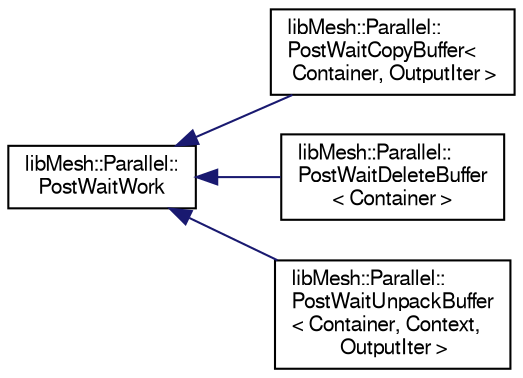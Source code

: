 digraph "Graphical Class Hierarchy"
{
  edge [fontname="FreeSans",fontsize="10",labelfontname="FreeSans",labelfontsize="10"];
  node [fontname="FreeSans",fontsize="10",shape=record];
  rankdir="LR";
  Node1 [label="libMesh::Parallel::\lPostWaitWork",height=0.2,width=0.4,color="black", fillcolor="white", style="filled",URL="$structlibMesh_1_1Parallel_1_1PostWaitWork.html"];
  Node1 -> Node2 [dir="back",color="midnightblue",fontsize="10",style="solid",fontname="FreeSans"];
  Node2 [label="libMesh::Parallel::\lPostWaitCopyBuffer\<\l Container, OutputIter \>",height=0.2,width=0.4,color="black", fillcolor="white", style="filled",URL="$structlibMesh_1_1Parallel_1_1PostWaitCopyBuffer.html"];
  Node1 -> Node3 [dir="back",color="midnightblue",fontsize="10",style="solid",fontname="FreeSans"];
  Node3 [label="libMesh::Parallel::\lPostWaitDeleteBuffer\l\< Container \>",height=0.2,width=0.4,color="black", fillcolor="white", style="filled",URL="$structlibMesh_1_1Parallel_1_1PostWaitDeleteBuffer.html"];
  Node1 -> Node4 [dir="back",color="midnightblue",fontsize="10",style="solid",fontname="FreeSans"];
  Node4 [label="libMesh::Parallel::\lPostWaitUnpackBuffer\l\< Container, Context,\l OutputIter \>",height=0.2,width=0.4,color="black", fillcolor="white", style="filled",URL="$structlibMesh_1_1Parallel_1_1PostWaitUnpackBuffer.html"];
}
